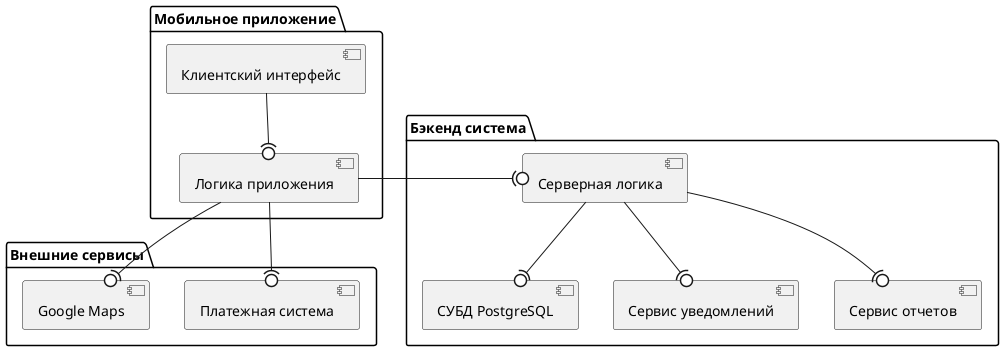 @startuml
package "Мобильное приложение" {
  component "Клиентский интерфейс" as ClientInterface
  component "Логика приложения" as AppLogic
}

package "Бэкенд система" {
  component "Серверная логика" as ServerLogic
  component "СУБД PostgreSQL" as Database
  
  component "Сервис уведомлений" as Notifications
  component "Сервис отчетов" as ReportService
}

package "Внешние сервисы" {
  component "Платежная система" as PaymentSystem
  component "Google Maps" as GoogleMaps
}

ClientInterface --(0 AppLogic
AppLogic -(0 ServerLogic
AppLogic --(0 PaymentSystem
AppLogic --(0 GoogleMaps

ServerLogic --(0 Database
ServerLogic --(0 Notifications
ServerLogic --(0 ReportService
@enduml